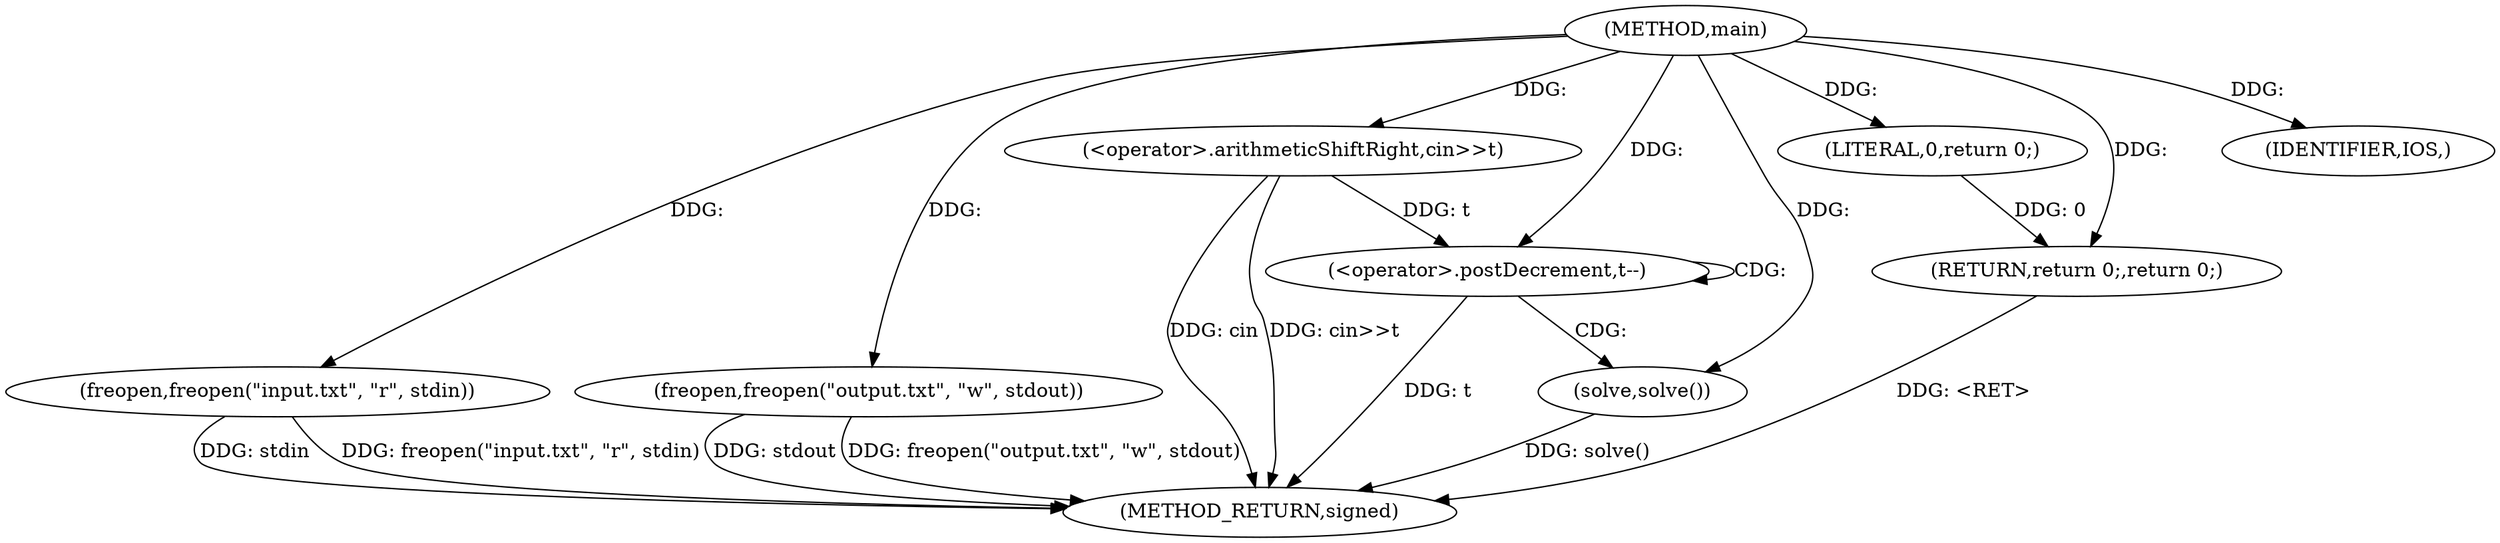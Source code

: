 digraph "main" {  
"1000276" [label = "(METHOD,main)" ]
"1000298" [label = "(METHOD_RETURN,signed)" ]
"1000278" [label = "(freopen,freopen(\"input.txt\", \"r\", stdin))" ]
"1000282" [label = "(freopen,freopen(\"output.txt\", \"w\", stdout))" ]
"1000286" [label = "(IDENTIFIER,IOS,)" ]
"1000288" [label = "(<operator>.arithmeticShiftRight,cin>>t)" ]
"1000296" [label = "(RETURN,return 0;,return 0;)" ]
"1000292" [label = "(<operator>.postDecrement,t--)" ]
"1000297" [label = "(LITERAL,0,return 0;)" ]
"1000295" [label = "(solve,solve())" ]
  "1000296" -> "1000298"  [ label = "DDG: <RET>"] 
  "1000278" -> "1000298"  [ label = "DDG: freopen(\"input.txt\", \"r\", stdin)"] 
  "1000282" -> "1000298"  [ label = "DDG: freopen(\"output.txt\", \"w\", stdout)"] 
  "1000288" -> "1000298"  [ label = "DDG: cin>>t"] 
  "1000292" -> "1000298"  [ label = "DDG: t"] 
  "1000295" -> "1000298"  [ label = "DDG: solve()"] 
  "1000278" -> "1000298"  [ label = "DDG: stdin"] 
  "1000288" -> "1000298"  [ label = "DDG: cin"] 
  "1000282" -> "1000298"  [ label = "DDG: stdout"] 
  "1000276" -> "1000286"  [ label = "DDG: "] 
  "1000297" -> "1000296"  [ label = "DDG: 0"] 
  "1000276" -> "1000296"  [ label = "DDG: "] 
  "1000276" -> "1000278"  [ label = "DDG: "] 
  "1000276" -> "1000282"  [ label = "DDG: "] 
  "1000276" -> "1000288"  [ label = "DDG: "] 
  "1000276" -> "1000297"  [ label = "DDG: "] 
  "1000288" -> "1000292"  [ label = "DDG: t"] 
  "1000276" -> "1000292"  [ label = "DDG: "] 
  "1000276" -> "1000295"  [ label = "DDG: "] 
  "1000292" -> "1000295"  [ label = "CDG: "] 
  "1000292" -> "1000292"  [ label = "CDG: "] 
}
